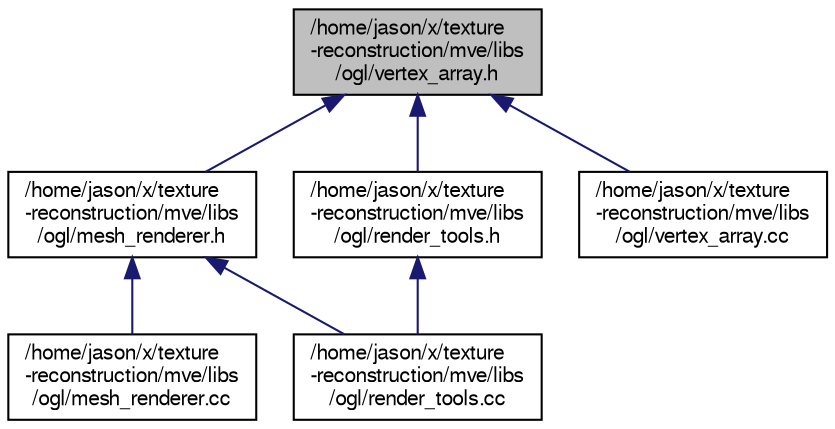 digraph "/home/jason/x/texture-reconstruction/mve/libs/ogl/vertex_array.h"
{
  edge [fontname="FreeSans",fontsize="10",labelfontname="FreeSans",labelfontsize="10"];
  node [fontname="FreeSans",fontsize="10",shape=record];
  Node29 [label="/home/jason/x/texture\l-reconstruction/mve/libs\l/ogl/vertex_array.h",height=0.2,width=0.4,color="black", fillcolor="grey75", style="filled", fontcolor="black"];
  Node29 -> Node30 [dir="back",color="midnightblue",fontsize="10",style="solid",fontname="FreeSans"];
  Node30 [label="/home/jason/x/texture\l-reconstruction/mve/libs\l/ogl/mesh_renderer.h",height=0.2,width=0.4,color="black", fillcolor="white", style="filled",URL="$mesh__renderer_8h.html"];
  Node30 -> Node31 [dir="back",color="midnightblue",fontsize="10",style="solid",fontname="FreeSans"];
  Node31 [label="/home/jason/x/texture\l-reconstruction/mve/libs\l/ogl/mesh_renderer.cc",height=0.2,width=0.4,color="black", fillcolor="white", style="filled",URL="$mesh__renderer_8cc.html"];
  Node30 -> Node32 [dir="back",color="midnightblue",fontsize="10",style="solid",fontname="FreeSans"];
  Node32 [label="/home/jason/x/texture\l-reconstruction/mve/libs\l/ogl/render_tools.cc",height=0.2,width=0.4,color="black", fillcolor="white", style="filled",URL="$render__tools_8cc.html"];
  Node29 -> Node33 [dir="back",color="midnightblue",fontsize="10",style="solid",fontname="FreeSans"];
  Node33 [label="/home/jason/x/texture\l-reconstruction/mve/libs\l/ogl/render_tools.h",height=0.2,width=0.4,color="black", fillcolor="white", style="filled",URL="$render__tools_8h.html"];
  Node33 -> Node32 [dir="back",color="midnightblue",fontsize="10",style="solid",fontname="FreeSans"];
  Node29 -> Node34 [dir="back",color="midnightblue",fontsize="10",style="solid",fontname="FreeSans"];
  Node34 [label="/home/jason/x/texture\l-reconstruction/mve/libs\l/ogl/vertex_array.cc",height=0.2,width=0.4,color="black", fillcolor="white", style="filled",URL="$vertex__array_8cc.html"];
}
